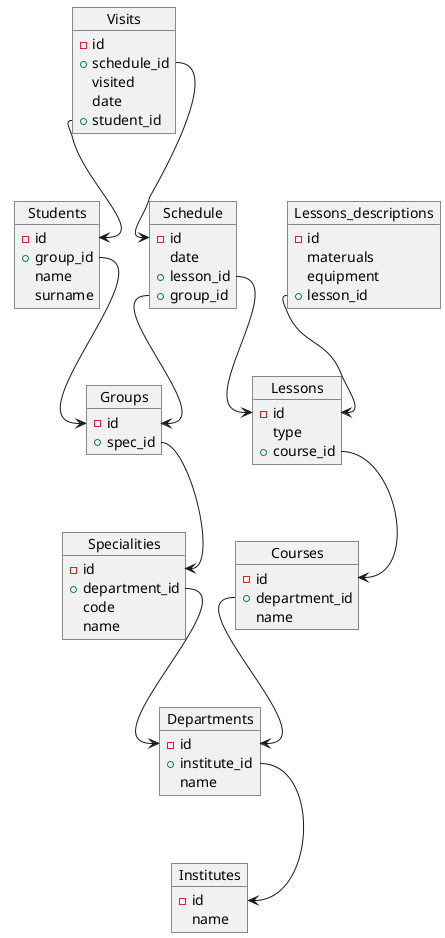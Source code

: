 @startuml
object Visits {
 - id
 + schedule_id
 visited
 date
 + student_id
}
object Groups {
 - id
 + spec_id
}
object Students {
 - id
 + group_id
 name
 surname
}
object Schedule {
 - id
 date
 + lesson_id
 + group_id
}
object Lessons {
 - id
 type
 + course_id
}
object Lessons_descriptions {
 - id
 materuals
 equipment
 + lesson_id
}
object Institutes {
 - id
 name
}
object Departments {
 - id
 + institute_id
 name
}
object Specialities {
 - id
 + department_id
 code
 name
}
object Courses {
 - id
 + department_id
 name
}
Visits::student_id --> Students::id
Visits::schedule_id --> Schedule::id
Groups::spec_id --> Specialities::id
Students::group_id --> Groups::id
Schedule::lesson_id --> Lessons::id
Schedule::group_id --> Groups::id
Lessons::course_id --> Courses::id
Lessons_descriptions::lesson_id --> Lessons::id
Departments::institute_id --> Institutes::id
Specialities::department_id --> Departments::id
Courses::department_id --> Departments::id
@enduml